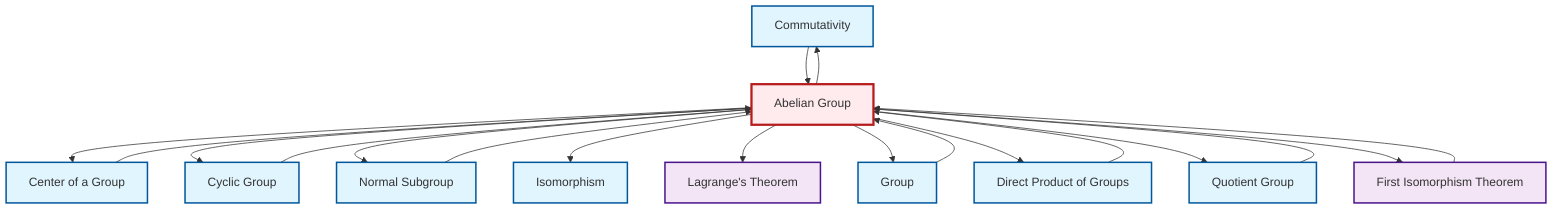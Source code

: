 graph TD
    classDef definition fill:#e1f5fe,stroke:#01579b,stroke-width:2px
    classDef theorem fill:#f3e5f5,stroke:#4a148c,stroke-width:2px
    classDef axiom fill:#fff3e0,stroke:#e65100,stroke-width:2px
    classDef example fill:#e8f5e9,stroke:#1b5e20,stroke-width:2px
    classDef current fill:#ffebee,stroke:#b71c1c,stroke-width:3px
    def-commutativity["Commutativity"]:::definition
    def-quotient-group["Quotient Group"]:::definition
    def-isomorphism["Isomorphism"]:::definition
    thm-lagrange["Lagrange's Theorem"]:::theorem
    def-cyclic-group["Cyclic Group"]:::definition
    def-normal-subgroup["Normal Subgroup"]:::definition
    def-direct-product["Direct Product of Groups"]:::definition
    def-center-of-group["Center of a Group"]:::definition
    def-group["Group"]:::definition
    thm-first-isomorphism["First Isomorphism Theorem"]:::theorem
    def-abelian-group["Abelian Group"]:::definition
    def-abelian-group --> def-center-of-group
    thm-first-isomorphism --> def-abelian-group
    def-abelian-group --> def-cyclic-group
    def-direct-product --> def-abelian-group
    def-normal-subgroup --> def-abelian-group
    def-abelian-group --> def-normal-subgroup
    def-cyclic-group --> def-abelian-group
    def-center-of-group --> def-abelian-group
    def-abelian-group --> def-commutativity
    def-quotient-group --> def-abelian-group
    def-abelian-group --> def-isomorphism
    def-abelian-group --> thm-lagrange
    def-group --> def-abelian-group
    def-abelian-group --> def-group
    def-abelian-group --> def-direct-product
    def-abelian-group --> def-quotient-group
    def-abelian-group --> thm-first-isomorphism
    def-commutativity --> def-abelian-group
    class def-abelian-group current